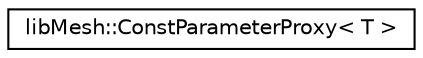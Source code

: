 digraph "类继承关系图"
{
 // INTERACTIVE_SVG=YES
  edge [fontname="Helvetica",fontsize="10",labelfontname="Helvetica",labelfontsize="10"];
  node [fontname="Helvetica",fontsize="10",shape=record];
  rankdir="LR";
  Node1 [label="libMesh::ConstParameterProxy\< T \>",height=0.2,width=0.4,color="black", fillcolor="white", style="filled",URL="$classlibMesh_1_1ConstParameterProxy.html"];
}
